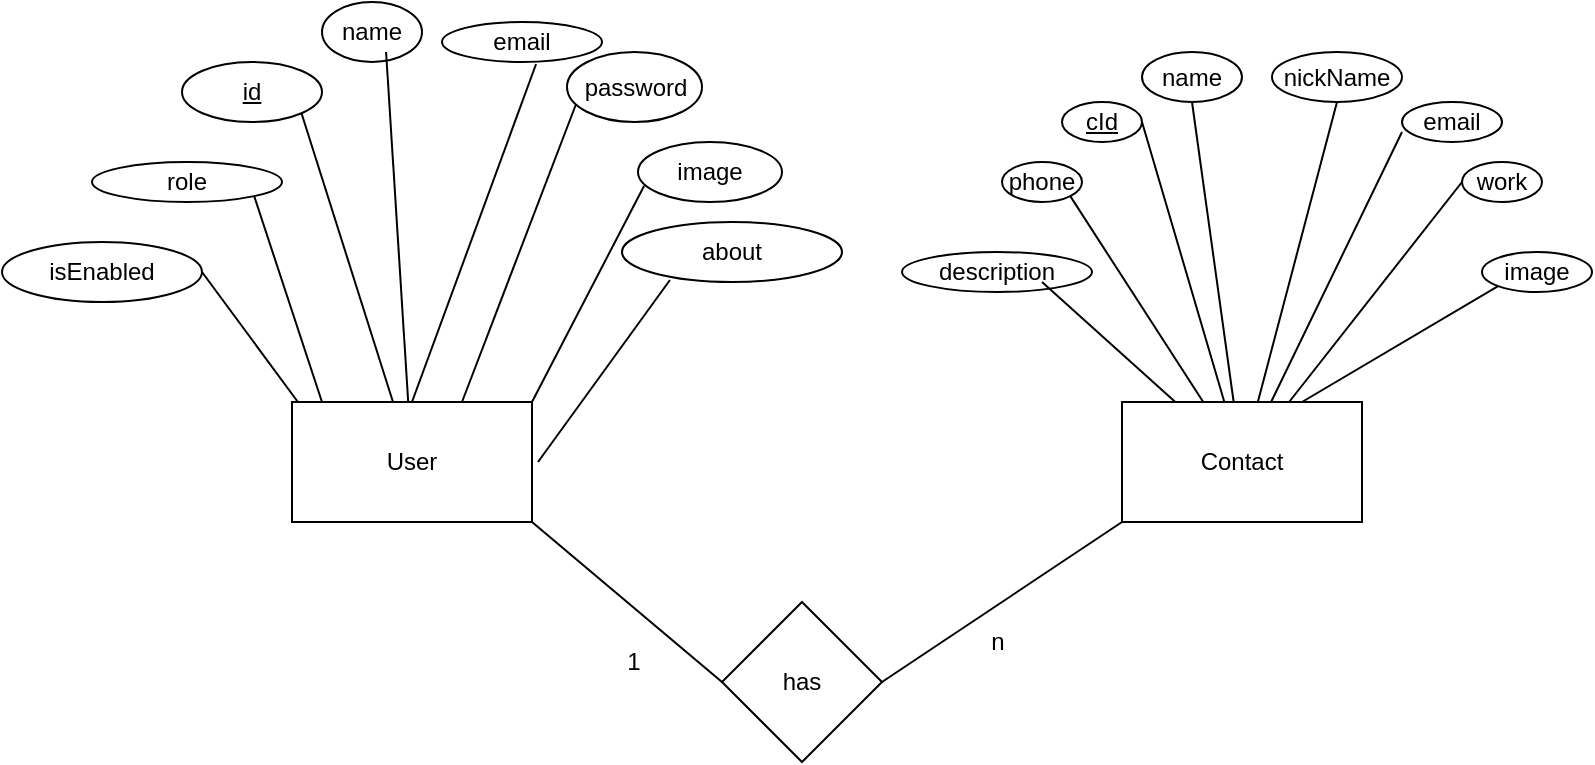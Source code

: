 <mxfile version="14.6.5" type="device" pages="2"><diagram id="ry-taSYC2oV2YE0TCTb5" name="Page-1"><mxGraphModel dx="782" dy="470" grid="1" gridSize="10" guides="1" tooltips="1" connect="1" arrows="1" fold="1" page="1" pageScale="1" pageWidth="827" pageHeight="1169" math="0" shadow="0"><root><mxCell id="0"/><mxCell id="1" parent="0"/><mxCell id="pMvDEZUOh2haywfti6JC-1" value="User" style="rounded=0;whiteSpace=wrap;html=1;" parent="1" vertex="1"><mxGeometry x="145" y="200" width="120" height="60" as="geometry"/></mxCell><mxCell id="pMvDEZUOh2haywfti6JC-2" value="email" style="ellipse;whiteSpace=wrap;html=1;" parent="1" vertex="1"><mxGeometry x="220" y="10" width="80" height="20" as="geometry"/></mxCell><mxCell id="pMvDEZUOh2haywfti6JC-3" value="about" style="ellipse;whiteSpace=wrap;html=1;" parent="1" vertex="1"><mxGeometry x="310" y="110" width="110" height="30" as="geometry"/></mxCell><mxCell id="pMvDEZUOh2haywfti6JC-4" value="role" style="ellipse;whiteSpace=wrap;html=1;" parent="1" vertex="1"><mxGeometry x="45" y="80" width="95" height="20" as="geometry"/></mxCell><mxCell id="pMvDEZUOh2haywfti6JC-5" value="name" style="ellipse;whiteSpace=wrap;html=1;" parent="1" vertex="1"><mxGeometry x="160" width="50" height="30" as="geometry"/></mxCell><mxCell id="pMvDEZUOh2haywfti6JC-6" value="&lt;u&gt;id&lt;/u&gt;" style="ellipse;whiteSpace=wrap;html=1;" parent="1" vertex="1"><mxGeometry x="90" y="30" width="70" height="30" as="geometry"/></mxCell><mxCell id="pMvDEZUOh2haywfti6JC-7" value="image" style="ellipse;whiteSpace=wrap;html=1;" parent="1" vertex="1"><mxGeometry x="318" y="70" width="72" height="30" as="geometry"/></mxCell><mxCell id="pMvDEZUOh2haywfti6JC-8" value="password" style="ellipse;whiteSpace=wrap;html=1;" parent="1" vertex="1"><mxGeometry x="282.5" y="25" width="67.5" height="35" as="geometry"/></mxCell><mxCell id="pMvDEZUOh2haywfti6JC-9" value="isEnabled" style="ellipse;whiteSpace=wrap;html=1;" parent="1" vertex="1"><mxGeometry y="120" width="100" height="30" as="geometry"/></mxCell><mxCell id="pMvDEZUOh2haywfti6JC-10" value="" style="endArrow=none;html=1;entryX=0.218;entryY=0.967;entryDx=0;entryDy=0;entryPerimeter=0;" parent="1" target="pMvDEZUOh2haywfti6JC-3" edge="1"><mxGeometry width="50" height="50" relative="1" as="geometry"><mxPoint x="268" y="230" as="sourcePoint"/><mxPoint x="318" y="180" as="targetPoint"/></mxGeometry></mxCell><mxCell id="pMvDEZUOh2haywfti6JC-11" value="" style="endArrow=none;html=1;entryX=0.588;entryY=1.05;entryDx=0;entryDy=0;entryPerimeter=0;exitX=0.5;exitY=0;exitDx=0;exitDy=0;" parent="1" source="pMvDEZUOh2haywfti6JC-1" target="pMvDEZUOh2haywfti6JC-2" edge="1"><mxGeometry width="50" height="50" relative="1" as="geometry"><mxPoint x="210" y="190" as="sourcePoint"/><mxPoint x="260" y="170" as="targetPoint"/></mxGeometry></mxCell><mxCell id="pMvDEZUOh2haywfti6JC-12" value="" style="endArrow=none;html=1;entryX=0.588;entryY=1.05;entryDx=0;entryDy=0;entryPerimeter=0;" parent="1" source="pMvDEZUOh2haywfti6JC-1" edge="1"><mxGeometry width="50" height="50" relative="1" as="geometry"><mxPoint x="130" y="170" as="sourcePoint"/><mxPoint x="192.04" y="25" as="targetPoint"/></mxGeometry></mxCell><mxCell id="pMvDEZUOh2haywfti6JC-13" value="" style="endArrow=none;html=1;entryX=0.588;entryY=1.05;entryDx=0;entryDy=0;entryPerimeter=0;" parent="1" edge="1"><mxGeometry width="50" height="50" relative="1" as="geometry"><mxPoint x="230" y="200" as="sourcePoint"/><mxPoint x="287.04" y="51" as="targetPoint"/></mxGeometry></mxCell><mxCell id="pMvDEZUOh2haywfti6JC-14" value="" style="endArrow=none;html=1;entryX=1;entryY=0.5;entryDx=0;entryDy=0;exitX=0.5;exitY=0;exitDx=0;exitDy=0;" parent="1" target="pMvDEZUOh2haywfti6JC-9" edge="1"><mxGeometry width="50" height="50" relative="1" as="geometry"><mxPoint x="147.96" y="200" as="sourcePoint"/><mxPoint x="210.0" y="31" as="targetPoint"/></mxGeometry></mxCell><mxCell id="pMvDEZUOh2haywfti6JC-15" value="" style="endArrow=none;html=1;entryX=0.042;entryY=0.733;entryDx=0;entryDy=0;entryPerimeter=0;exitX=1;exitY=0;exitDx=0;exitDy=0;" parent="1" source="pMvDEZUOh2haywfti6JC-1" target="pMvDEZUOh2haywfti6JC-7" edge="1"><mxGeometry width="50" height="50" relative="1" as="geometry"><mxPoint x="255.96" y="229" as="sourcePoint"/><mxPoint x="318.0" y="60" as="targetPoint"/></mxGeometry></mxCell><mxCell id="pMvDEZUOh2haywfti6JC-16" value="" style="endArrow=none;html=1;entryX=1;entryY=1;entryDx=0;entryDy=0;" parent="1" target="pMvDEZUOh2haywfti6JC-4" edge="1"><mxGeometry width="50" height="50" relative="1" as="geometry"><mxPoint x="160" y="200" as="sourcePoint"/><mxPoint x="210" y="150" as="targetPoint"/></mxGeometry></mxCell><mxCell id="pMvDEZUOh2haywfti6JC-17" value="" style="endArrow=none;html=1;entryX=1;entryY=1;entryDx=0;entryDy=0;" parent="1" source="pMvDEZUOh2haywfti6JC-1" target="pMvDEZUOh2haywfti6JC-6" edge="1"><mxGeometry width="50" height="50" relative="1" as="geometry"><mxPoint x="130" y="229" as="sourcePoint"/><mxPoint x="192.04" y="60" as="targetPoint"/></mxGeometry></mxCell><mxCell id="pMvDEZUOh2haywfti6JC-31" value="Contact" style="rounded=0;whiteSpace=wrap;html=1;" parent="1" vertex="1"><mxGeometry x="560" y="200" width="120" height="60" as="geometry"/></mxCell><mxCell id="pMvDEZUOh2haywfti6JC-32" value="&lt;u&gt;cId&lt;/u&gt;" style="ellipse;whiteSpace=wrap;html=1;" parent="1" vertex="1"><mxGeometry x="530" y="50" width="40" height="20" as="geometry"/></mxCell><mxCell id="pMvDEZUOh2haywfti6JC-33" value="name&lt;span style=&quot;color: rgba(0 , 0 , 0 , 0) ; font-family: monospace ; font-size: 0px&quot;&gt;%3CmxGraphModel%3E%3Croot%3E%3CmxCell%20id%3D%220%22%2F%3E%3CmxCell%20id%3D%221%22%20parent%3D%220%22%2F%3E%3CmxCell%20id%3D%222%22%20value%3D%22role%22%20style%3D%22ellipse%3BwhiteSpace%3Dwrap%3Bhtml%3D1%3B%22%20vertex%3D%221%22%20parent%3D%221%22%3E%3CmxGeometry%20x%3D%2245%22%20y%3D%2280%22%20width%3D%2295%22%20height%3D%2220%22%20as%3D%22geometry%22%2F%3E%3C%2FmxCell%3E%3C%2Froot%3E%3C%2FmxGraphModel%3E&lt;/span&gt;" style="ellipse;whiteSpace=wrap;html=1;" parent="1" vertex="1"><mxGeometry x="570" y="25" width="50" height="25" as="geometry"/></mxCell><mxCell id="pMvDEZUOh2haywfti6JC-34" value="nickName" style="ellipse;whiteSpace=wrap;html=1;" parent="1" vertex="1"><mxGeometry x="635" y="25" width="65" height="25" as="geometry"/></mxCell><mxCell id="mb5wgt3DiUsgkedqfMjJ-1" value="work" style="ellipse;whiteSpace=wrap;html=1;" parent="1" vertex="1"><mxGeometry x="730" y="80" width="40" height="20" as="geometry"/></mxCell><mxCell id="mb5wgt3DiUsgkedqfMjJ-2" value="email" style="ellipse;whiteSpace=wrap;html=1;" parent="1" vertex="1"><mxGeometry x="700" y="50" width="50" height="20" as="geometry"/></mxCell><mxCell id="mb5wgt3DiUsgkedqfMjJ-3" value="image" style="ellipse;whiteSpace=wrap;html=1;" parent="1" vertex="1"><mxGeometry x="740" y="125" width="55" height="20" as="geometry"/></mxCell><mxCell id="mb5wgt3DiUsgkedqfMjJ-4" value="description" style="ellipse;whiteSpace=wrap;html=1;" parent="1" vertex="1"><mxGeometry x="450" y="125" width="95" height="20" as="geometry"/></mxCell><mxCell id="mb5wgt3DiUsgkedqfMjJ-5" value="phone" style="ellipse;whiteSpace=wrap;html=1;" parent="1" vertex="1"><mxGeometry x="500" y="80" width="40" height="20" as="geometry"/></mxCell><mxCell id="mb5wgt3DiUsgkedqfMjJ-8" value="" style="endArrow=none;html=1;entryX=0;entryY=1;entryDx=0;entryDy=0;" parent="1" target="mb5wgt3DiUsgkedqfMjJ-3" edge="1"><mxGeometry width="50" height="50" relative="1" as="geometry"><mxPoint x="650" y="200" as="sourcePoint"/><mxPoint x="700" y="150" as="targetPoint"/></mxGeometry></mxCell><mxCell id="mb5wgt3DiUsgkedqfMjJ-10" value="" style="endArrow=none;html=1;entryX=0;entryY=0.5;entryDx=0;entryDy=0;" parent="1" source="pMvDEZUOh2haywfti6JC-31" target="mb5wgt3DiUsgkedqfMjJ-1" edge="1"><mxGeometry width="50" height="50" relative="1" as="geometry"><mxPoint x="400" y="310" as="sourcePoint"/><mxPoint x="450" y="260" as="targetPoint"/></mxGeometry></mxCell><mxCell id="mb5wgt3DiUsgkedqfMjJ-11" value="" style="endArrow=none;html=1;" parent="1" source="pMvDEZUOh2haywfti6JC-31" edge="1"><mxGeometry width="50" height="50" relative="1" as="geometry"><mxPoint x="650" y="115" as="sourcePoint"/><mxPoint x="700" y="65" as="targetPoint"/></mxGeometry></mxCell><mxCell id="mb5wgt3DiUsgkedqfMjJ-12" value="" style="endArrow=none;html=1;entryX=0.5;entryY=1;entryDx=0;entryDy=0;" parent="1" source="pMvDEZUOh2haywfti6JC-31" target="pMvDEZUOh2haywfti6JC-34" edge="1"><mxGeometry width="50" height="50" relative="1" as="geometry"><mxPoint x="420" y="330" as="sourcePoint"/><mxPoint x="470" y="280" as="targetPoint"/></mxGeometry></mxCell><mxCell id="mb5wgt3DiUsgkedqfMjJ-13" value="" style="endArrow=none;html=1;entryX=0.5;entryY=1;entryDx=0;entryDy=0;" parent="1" source="pMvDEZUOh2haywfti6JC-31" target="pMvDEZUOh2haywfti6JC-33" edge="1"><mxGeometry width="50" height="50" relative="1" as="geometry"><mxPoint x="430" y="340" as="sourcePoint"/><mxPoint x="480" y="290" as="targetPoint"/></mxGeometry></mxCell><mxCell id="mb5wgt3DiUsgkedqfMjJ-14" value="" style="endArrow=none;html=1;entryX=1;entryY=0.5;entryDx=0;entryDy=0;" parent="1" source="pMvDEZUOh2haywfti6JC-31" target="pMvDEZUOh2haywfti6JC-32" edge="1"><mxGeometry width="50" height="50" relative="1" as="geometry"><mxPoint x="440" y="350" as="sourcePoint"/><mxPoint x="490" y="300" as="targetPoint"/></mxGeometry></mxCell><mxCell id="mb5wgt3DiUsgkedqfMjJ-15" value="" style="endArrow=none;html=1;" parent="1" source="pMvDEZUOh2haywfti6JC-31" edge="1"><mxGeometry width="50" height="50" relative="1" as="geometry"><mxPoint x="470" y="190" as="sourcePoint"/><mxPoint x="520" y="140" as="targetPoint"/></mxGeometry></mxCell><mxCell id="mb5wgt3DiUsgkedqfMjJ-16" value="" style="endArrow=none;html=1;entryX=1;entryY=1;entryDx=0;entryDy=0;" parent="1" source="pMvDEZUOh2haywfti6JC-31" target="mb5wgt3DiUsgkedqfMjJ-5" edge="1"><mxGeometry width="50" height="50" relative="1" as="geometry"><mxPoint x="380" y="290" as="sourcePoint"/><mxPoint x="430" y="240" as="targetPoint"/></mxGeometry></mxCell><mxCell id="6iA1igMZM0QqIvu1U_Kz-1" value="has" style="rhombus;whiteSpace=wrap;html=1;" vertex="1" parent="1"><mxGeometry x="360" y="300" width="80" height="80" as="geometry"/></mxCell><mxCell id="6iA1igMZM0QqIvu1U_Kz-2" value="" style="endArrow=none;html=1;exitX=1;exitY=0.5;exitDx=0;exitDy=0;" edge="1" parent="1" source="6iA1igMZM0QqIvu1U_Kz-1"><mxGeometry width="50" height="50" relative="1" as="geometry"><mxPoint x="510" y="310" as="sourcePoint"/><mxPoint x="560" y="260" as="targetPoint"/></mxGeometry></mxCell><mxCell id="6iA1igMZM0QqIvu1U_Kz-3" value="" style="endArrow=none;html=1;exitX=1;exitY=1;exitDx=0;exitDy=0;" edge="1" parent="1" source="pMvDEZUOh2haywfti6JC-1"><mxGeometry width="50" height="50" relative="1" as="geometry"><mxPoint x="310" y="390" as="sourcePoint"/><mxPoint x="360" y="340" as="targetPoint"/></mxGeometry></mxCell><mxCell id="6iA1igMZM0QqIvu1U_Kz-5" value="1" style="text;html=1;strokeColor=none;fillColor=none;align=center;verticalAlign=middle;whiteSpace=wrap;rounded=0;" vertex="1" parent="1"><mxGeometry x="296.25" y="320" width="40" height="20" as="geometry"/></mxCell><mxCell id="6iA1igMZM0QqIvu1U_Kz-6" value="n" style="text;html=1;strokeColor=none;fillColor=none;align=center;verticalAlign=middle;whiteSpace=wrap;rounded=0;" vertex="1" parent="1"><mxGeometry x="477.5" y="310" width="40" height="20" as="geometry"/></mxCell></root></mxGraphModel></diagram><diagram id="cfEWEJ-4W6QCxRlXEPzk" name="Page-2"><mxGraphModel dx="782" dy="514" grid="1" gridSize="10" guides="1" tooltips="1" connect="1" arrows="1" fold="1" page="1" pageScale="1" pageWidth="827" pageHeight="1169" math="0" shadow="0"><root><mxCell id="KJnTd9inErB67wOTZhPg-0"/><mxCell id="KJnTd9inErB67wOTZhPg-1" parent="KJnTd9inErB67wOTZhPg-0"/></root></mxGraphModel></diagram></mxfile>